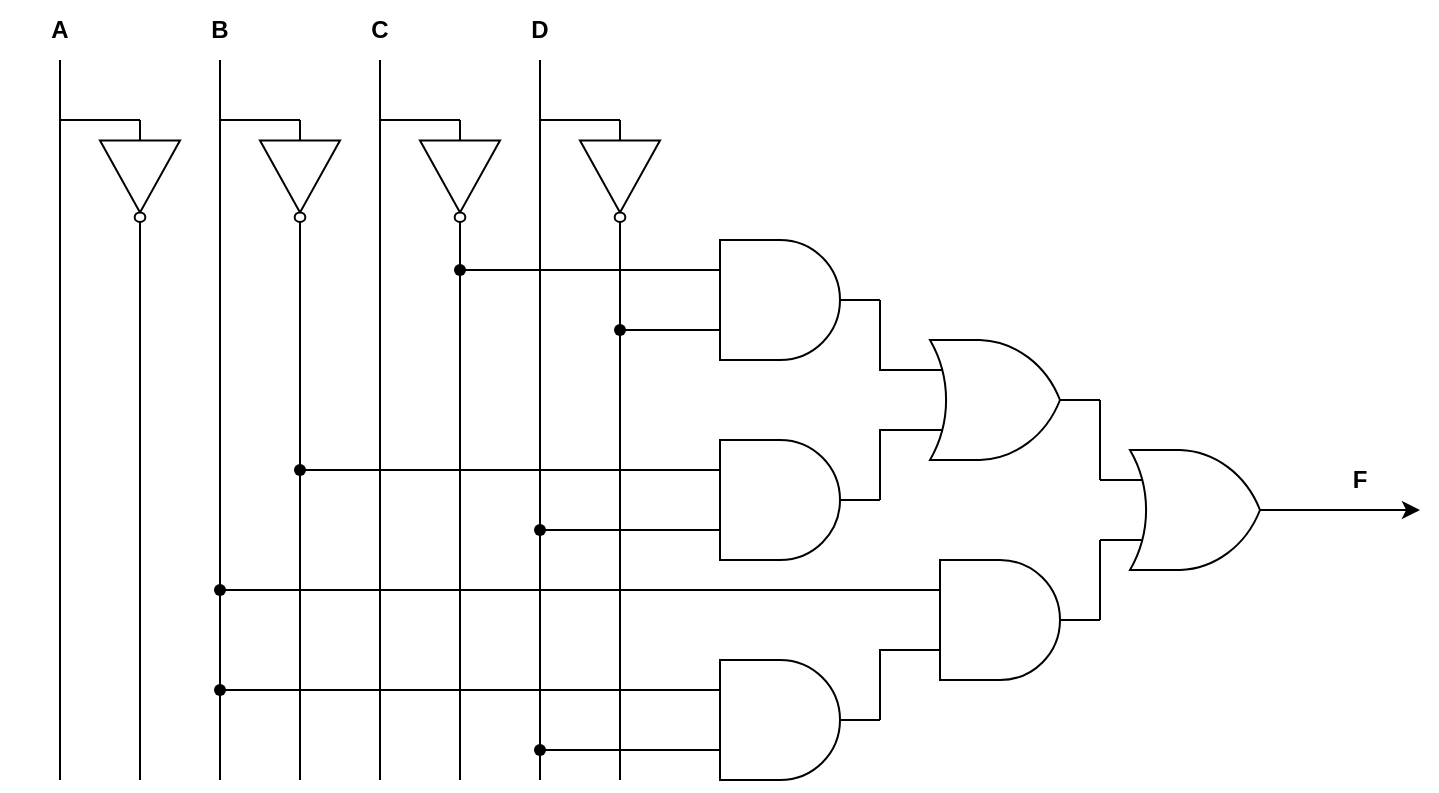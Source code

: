 <mxfile version="16.1.0" type="github">
  <diagram id="1PGXEmfijaVB3K-7eXRi" name="Page-1">
    <mxGraphModel dx="1511" dy="828" grid="1" gridSize="10" guides="1" tooltips="1" connect="1" arrows="1" fold="1" page="1" pageScale="1" pageWidth="850" pageHeight="1100" math="0" shadow="0">
      <root>
        <mxCell id="0" />
        <mxCell id="1" parent="0" />
        <mxCell id="_xhyQdmM634iBWbZEKyb-2" value="" style="endArrow=none;html=1;rounded=0;" edge="1" parent="1">
          <mxGeometry width="50" height="50" relative="1" as="geometry">
            <mxPoint x="80" y="400" as="sourcePoint" />
            <mxPoint x="80" y="40" as="targetPoint" />
          </mxGeometry>
        </mxCell>
        <mxCell id="_xhyQdmM634iBWbZEKyb-3" value="" style="endArrow=none;html=1;rounded=0;entryX=1;entryY=0.5;entryDx=0;entryDy=0;entryPerimeter=0;" edge="1" parent="1" target="_xhyQdmM634iBWbZEKyb-18">
          <mxGeometry width="50" height="50" relative="1" as="geometry">
            <mxPoint x="120" y="400" as="sourcePoint" />
            <mxPoint x="119.78" y="150" as="targetPoint" />
          </mxGeometry>
        </mxCell>
        <mxCell id="_xhyQdmM634iBWbZEKyb-4" value="" style="endArrow=none;html=1;rounded=0;startArrow=none;" edge="1" parent="1" source="_xhyQdmM634iBWbZEKyb-60">
          <mxGeometry width="50" height="50" relative="1" as="geometry">
            <mxPoint x="160" y="400" as="sourcePoint" />
            <mxPoint x="160" y="40" as="targetPoint" />
          </mxGeometry>
        </mxCell>
        <mxCell id="_xhyQdmM634iBWbZEKyb-5" value="" style="endArrow=none;html=1;rounded=0;" edge="1" parent="1">
          <mxGeometry width="50" height="50" relative="1" as="geometry">
            <mxPoint x="240" y="400" as="sourcePoint" />
            <mxPoint x="240" y="40" as="targetPoint" />
          </mxGeometry>
        </mxCell>
        <mxCell id="_xhyQdmM634iBWbZEKyb-8" value="" style="endArrow=none;html=1;rounded=0;startArrow=none;" edge="1" parent="1">
          <mxGeometry width="50" height="50" relative="1" as="geometry">
            <mxPoint x="320" y="175.0" as="sourcePoint" />
            <mxPoint x="320" y="40" as="targetPoint" />
          </mxGeometry>
        </mxCell>
        <mxCell id="_xhyQdmM634iBWbZEKyb-9" value="&lt;b&gt;A&lt;/b&gt;" style="text;html=1;strokeColor=none;fillColor=none;align=center;verticalAlign=middle;whiteSpace=wrap;rounded=0;" vertex="1" parent="1">
          <mxGeometry x="50" y="10" width="60" height="30" as="geometry" />
        </mxCell>
        <mxCell id="_xhyQdmM634iBWbZEKyb-10" value="&lt;b&gt;B&lt;/b&gt;" style="text;html=1;strokeColor=none;fillColor=none;align=center;verticalAlign=middle;whiteSpace=wrap;rounded=0;" vertex="1" parent="1">
          <mxGeometry x="130" y="10" width="60" height="30" as="geometry" />
        </mxCell>
        <mxCell id="_xhyQdmM634iBWbZEKyb-11" value="&lt;b&gt;C&lt;/b&gt;" style="text;html=1;strokeColor=none;fillColor=none;align=center;verticalAlign=middle;whiteSpace=wrap;rounded=0;" vertex="1" parent="1">
          <mxGeometry x="210" y="10" width="60" height="30" as="geometry" />
        </mxCell>
        <mxCell id="_xhyQdmM634iBWbZEKyb-12" value="&lt;b&gt;D&lt;/b&gt;" style="text;html=1;strokeColor=none;fillColor=none;align=center;verticalAlign=middle;whiteSpace=wrap;rounded=0;" vertex="1" parent="1">
          <mxGeometry x="290" y="10" width="60" height="30" as="geometry" />
        </mxCell>
        <mxCell id="_xhyQdmM634iBWbZEKyb-18" value="" style="verticalLabelPosition=bottom;shadow=0;dashed=0;align=center;html=1;verticalAlign=top;shape=mxgraph.electrical.logic_gates.inverter_2;rotation=90;" vertex="1" parent="1">
          <mxGeometry x="90" y="80" width="60" height="40" as="geometry" />
        </mxCell>
        <mxCell id="_xhyQdmM634iBWbZEKyb-19" value="" style="endArrow=none;html=1;rounded=0;entryX=0;entryY=0.5;entryDx=0;entryDy=0;entryPerimeter=0;" edge="1" parent="1" target="_xhyQdmM634iBWbZEKyb-18">
          <mxGeometry width="50" height="50" relative="1" as="geometry">
            <mxPoint x="80" y="70" as="sourcePoint" />
            <mxPoint x="140" y="24.78" as="targetPoint" />
          </mxGeometry>
        </mxCell>
        <mxCell id="_xhyQdmM634iBWbZEKyb-22" value="" style="endArrow=none;html=1;rounded=0;entryX=1;entryY=0.5;entryDx=0;entryDy=0;entryPerimeter=0;startArrow=none;" edge="1" parent="1" target="_xhyQdmM634iBWbZEKyb-23" source="_xhyQdmM634iBWbZEKyb-55">
          <mxGeometry width="50" height="50" relative="1" as="geometry">
            <mxPoint x="200" y="400" as="sourcePoint" />
            <mxPoint x="209.78" y="150" as="targetPoint" />
          </mxGeometry>
        </mxCell>
        <mxCell id="_xhyQdmM634iBWbZEKyb-23" value="" style="verticalLabelPosition=bottom;shadow=0;dashed=0;align=center;html=1;verticalAlign=top;shape=mxgraph.electrical.logic_gates.inverter_2;rotation=90;" vertex="1" parent="1">
          <mxGeometry x="170" y="80" width="60" height="40" as="geometry" />
        </mxCell>
        <mxCell id="_xhyQdmM634iBWbZEKyb-24" value="" style="endArrow=none;html=1;rounded=0;entryX=0;entryY=0.5;entryDx=0;entryDy=0;entryPerimeter=0;" edge="1" parent="1" target="_xhyQdmM634iBWbZEKyb-23">
          <mxGeometry width="50" height="50" relative="1" as="geometry">
            <mxPoint x="160" y="70" as="sourcePoint" />
            <mxPoint x="230" y="24.78" as="targetPoint" />
          </mxGeometry>
        </mxCell>
        <mxCell id="_xhyQdmM634iBWbZEKyb-25" value="" style="endArrow=none;html=1;rounded=0;entryX=1;entryY=0.5;entryDx=0;entryDy=0;entryPerimeter=0;startArrow=none;" edge="1" parent="1" target="_xhyQdmM634iBWbZEKyb-26" source="_xhyQdmM634iBWbZEKyb-16">
          <mxGeometry width="50" height="50" relative="1" as="geometry">
            <mxPoint x="280" y="400" as="sourcePoint" />
            <mxPoint x="279.78" y="150" as="targetPoint" />
          </mxGeometry>
        </mxCell>
        <mxCell id="_xhyQdmM634iBWbZEKyb-26" value="" style="verticalLabelPosition=bottom;shadow=0;dashed=0;align=center;html=1;verticalAlign=top;shape=mxgraph.electrical.logic_gates.inverter_2;rotation=90;" vertex="1" parent="1">
          <mxGeometry x="250" y="80" width="60" height="40" as="geometry" />
        </mxCell>
        <mxCell id="_xhyQdmM634iBWbZEKyb-27" value="" style="endArrow=none;html=1;rounded=0;entryX=0;entryY=0.5;entryDx=0;entryDy=0;entryPerimeter=0;" edge="1" parent="1" target="_xhyQdmM634iBWbZEKyb-26">
          <mxGeometry width="50" height="50" relative="1" as="geometry">
            <mxPoint x="240" y="70" as="sourcePoint" />
            <mxPoint x="300" y="24.78" as="targetPoint" />
          </mxGeometry>
        </mxCell>
        <mxCell id="_xhyQdmM634iBWbZEKyb-28" value="" style="endArrow=none;html=1;rounded=0;entryX=1;entryY=0.5;entryDx=0;entryDy=0;entryPerimeter=0;startArrow=none;" edge="1" parent="1" target="_xhyQdmM634iBWbZEKyb-29" source="_xhyQdmM634iBWbZEKyb-53">
          <mxGeometry width="50" height="50" relative="1" as="geometry">
            <mxPoint x="360" y="400" as="sourcePoint" />
            <mxPoint x="379.78" y="140" as="targetPoint" />
          </mxGeometry>
        </mxCell>
        <mxCell id="_xhyQdmM634iBWbZEKyb-29" value="" style="verticalLabelPosition=bottom;shadow=0;dashed=0;align=center;html=1;verticalAlign=top;shape=mxgraph.electrical.logic_gates.inverter_2;rotation=90;" vertex="1" parent="1">
          <mxGeometry x="330" y="80" width="60" height="40" as="geometry" />
        </mxCell>
        <mxCell id="_xhyQdmM634iBWbZEKyb-30" value="" style="endArrow=none;html=1;rounded=0;entryX=0;entryY=0.5;entryDx=0;entryDy=0;entryPerimeter=0;" edge="1" parent="1" target="_xhyQdmM634iBWbZEKyb-29">
          <mxGeometry width="50" height="50" relative="1" as="geometry">
            <mxPoint x="320" y="70" as="sourcePoint" />
            <mxPoint x="400" y="14.78" as="targetPoint" />
          </mxGeometry>
        </mxCell>
        <mxCell id="_xhyQdmM634iBWbZEKyb-31" value="" style="endArrow=none;html=1;rounded=0;startArrow=none;exitX=0.984;exitY=0.62;exitDx=0;exitDy=0;exitPerimeter=0;entryX=0;entryY=0.25;entryDx=0;entryDy=0;entryPerimeter=0;" edge="1" parent="1" source="_xhyQdmM634iBWbZEKyb-16" target="_xhyQdmM634iBWbZEKyb-32">
          <mxGeometry width="50" height="50" relative="1" as="geometry">
            <mxPoint x="440" y="320" as="sourcePoint" />
            <mxPoint x="550" y="320" as="targetPoint" />
          </mxGeometry>
        </mxCell>
        <mxCell id="_xhyQdmM634iBWbZEKyb-32" value="" style="verticalLabelPosition=bottom;shadow=0;dashed=0;align=center;html=1;verticalAlign=top;shape=mxgraph.electrical.logic_gates.logic_gate;operation=and;" vertex="1" parent="1">
          <mxGeometry x="390" y="130" width="100" height="60" as="geometry" />
        </mxCell>
        <mxCell id="_xhyQdmM634iBWbZEKyb-33" value="" style="verticalLabelPosition=bottom;shadow=0;dashed=0;align=center;html=1;verticalAlign=top;shape=mxgraph.electrical.logic_gates.logic_gate;operation=and;" vertex="1" parent="1">
          <mxGeometry x="390" y="230" width="100" height="60" as="geometry" />
        </mxCell>
        <mxCell id="_xhyQdmM634iBWbZEKyb-34" value="" style="verticalLabelPosition=bottom;shadow=0;dashed=0;align=center;html=1;verticalAlign=top;shape=mxgraph.electrical.logic_gates.logic_gate;operation=and;" vertex="1" parent="1">
          <mxGeometry x="390" y="340" width="100" height="60" as="geometry" />
        </mxCell>
        <mxCell id="_xhyQdmM634iBWbZEKyb-36" value="" style="endArrow=none;html=1;rounded=0;exitX=0.008;exitY=0.778;exitDx=0;exitDy=0;exitPerimeter=0;" edge="1" parent="1" source="_xhyQdmM634iBWbZEKyb-16" target="_xhyQdmM634iBWbZEKyb-16">
          <mxGeometry width="50" height="50" relative="1" as="geometry">
            <mxPoint x="440" y="320" as="sourcePoint" />
            <mxPoint x="550" y="320" as="targetPoint" />
          </mxGeometry>
        </mxCell>
        <mxCell id="_xhyQdmM634iBWbZEKyb-16" value="" style="shape=waypoint;sketch=0;fillStyle=solid;size=6;pointerEvents=1;points=[];fillColor=none;resizable=0;rotatable=0;perimeter=centerPerimeter;snapToPoint=1;" vertex="1" parent="1">
          <mxGeometry x="260" y="125" width="40" height="40" as="geometry" />
        </mxCell>
        <mxCell id="_xhyQdmM634iBWbZEKyb-37" value="" style="endArrow=none;html=1;rounded=0;entryDx=0;entryDy=0;entryPerimeter=0;" edge="1" parent="1" target="_xhyQdmM634iBWbZEKyb-16">
          <mxGeometry width="50" height="50" relative="1" as="geometry">
            <mxPoint x="280" y="400" as="sourcePoint" />
            <mxPoint x="280" y="130" as="targetPoint" />
          </mxGeometry>
        </mxCell>
        <mxCell id="_xhyQdmM634iBWbZEKyb-39" value="" style="endArrow=none;html=1;rounded=0;startArrow=none;entryX=0;entryY=0.75;entryDx=0;entryDy=0;entryPerimeter=0;exitX=0.317;exitY=0.021;exitDx=0;exitDy=0;exitPerimeter=0;" edge="1" parent="1" source="_xhyQdmM634iBWbZEKyb-53" target="_xhyQdmM634iBWbZEKyb-32">
          <mxGeometry width="50" height="50" relative="1" as="geometry">
            <mxPoint x="340" y="180" as="sourcePoint" />
            <mxPoint x="410" y="155" as="targetPoint" />
          </mxGeometry>
        </mxCell>
        <mxCell id="_xhyQdmM634iBWbZEKyb-40" value="" style="endArrow=none;html=1;rounded=0;startArrow=none;" edge="1" parent="1" source="_xhyQdmM634iBWbZEKyb-46">
          <mxGeometry width="50" height="50" relative="1" as="geometry">
            <mxPoint x="320" y="400" as="sourcePoint" />
            <mxPoint x="320" y="175.0" as="targetPoint" />
          </mxGeometry>
        </mxCell>
        <mxCell id="_xhyQdmM634iBWbZEKyb-41" value="" style="endArrow=none;html=1;rounded=0;startArrow=none;entryX=0;entryY=0.25;entryDx=0;entryDy=0;entryPerimeter=0;exitX=1.045;exitY=0.655;exitDx=0;exitDy=0;exitPerimeter=0;" edge="1" parent="1" source="_xhyQdmM634iBWbZEKyb-55" target="_xhyQdmM634iBWbZEKyb-33">
          <mxGeometry width="50" height="50" relative="1" as="geometry">
            <mxPoint x="220" y="220" as="sourcePoint" />
            <mxPoint x="430" y="205" as="targetPoint" />
          </mxGeometry>
        </mxCell>
        <mxCell id="_xhyQdmM634iBWbZEKyb-45" value="" style="endArrow=none;html=1;rounded=0;startArrow=none;entryX=0;entryY=0.75;entryDx=0;entryDy=0;entryPerimeter=0;exitX=0.662;exitY=1.072;exitDx=0;exitDy=0;exitPerimeter=0;" edge="1" parent="1" source="_xhyQdmM634iBWbZEKyb-46" target="_xhyQdmM634iBWbZEKyb-33">
          <mxGeometry width="50" height="50" relative="1" as="geometry">
            <mxPoint x="370" y="225" as="sourcePoint" />
            <mxPoint x="450" y="225" as="targetPoint" />
          </mxGeometry>
        </mxCell>
        <mxCell id="_xhyQdmM634iBWbZEKyb-47" value="" style="endArrow=none;html=1;rounded=0;startArrow=none;entryX=0;entryY=0.75;entryDx=0;entryDy=0;entryPerimeter=0;exitX=0.662;exitY=1.072;exitDx=0;exitDy=0;exitPerimeter=0;" edge="1" parent="1" source="_xhyQdmM634iBWbZEKyb-48" target="_xhyQdmM634iBWbZEKyb-34">
          <mxGeometry width="50" height="50" relative="1" as="geometry">
            <mxPoint x="380" y="235" as="sourcePoint" />
            <mxPoint x="460" y="235" as="targetPoint" />
          </mxGeometry>
        </mxCell>
        <mxCell id="_xhyQdmM634iBWbZEKyb-49" value="" style="endArrow=none;html=1;rounded=0;startArrow=none;entryX=0;entryY=0.25;entryDx=0;entryDy=0;entryPerimeter=0;exitX=1.044;exitY=0.807;exitDx=0;exitDy=0;exitPerimeter=0;" edge="1" parent="1" source="_xhyQdmM634iBWbZEKyb-57" target="_xhyQdmM634iBWbZEKyb-34">
          <mxGeometry width="50" height="50" relative="1" as="geometry">
            <mxPoint x="170" y="355" as="sourcePoint" />
            <mxPoint x="470" y="245" as="targetPoint" />
          </mxGeometry>
        </mxCell>
        <mxCell id="_xhyQdmM634iBWbZEKyb-48" value="" style="shape=waypoint;sketch=0;fillStyle=solid;size=6;pointerEvents=1;points=[];fillColor=none;resizable=0;rotatable=0;perimeter=centerPerimeter;snapToPoint=1;" vertex="1" parent="1">
          <mxGeometry x="300" y="365" width="40" height="40" as="geometry" />
        </mxCell>
        <mxCell id="_xhyQdmM634iBWbZEKyb-51" value="" style="endArrow=none;html=1;rounded=0;" edge="1" parent="1" target="_xhyQdmM634iBWbZEKyb-48">
          <mxGeometry width="50" height="50" relative="1" as="geometry">
            <mxPoint x="320" y="400" as="sourcePoint" />
            <mxPoint x="320" y="175" as="targetPoint" />
          </mxGeometry>
        </mxCell>
        <mxCell id="_xhyQdmM634iBWbZEKyb-46" value="" style="shape=waypoint;sketch=0;fillStyle=solid;size=6;pointerEvents=1;points=[];fillColor=none;resizable=0;rotatable=0;perimeter=centerPerimeter;snapToPoint=1;" vertex="1" parent="1">
          <mxGeometry x="300" y="255" width="40" height="40" as="geometry" />
        </mxCell>
        <mxCell id="_xhyQdmM634iBWbZEKyb-52" value="" style="endArrow=none;html=1;rounded=0;startArrow=none;" edge="1" parent="1" source="_xhyQdmM634iBWbZEKyb-48" target="_xhyQdmM634iBWbZEKyb-46">
          <mxGeometry width="50" height="50" relative="1" as="geometry">
            <mxPoint x="320" y="385" as="sourcePoint" />
            <mxPoint x="320" y="175" as="targetPoint" />
          </mxGeometry>
        </mxCell>
        <mxCell id="_xhyQdmM634iBWbZEKyb-53" value="" style="shape=waypoint;sketch=0;fillStyle=solid;size=6;pointerEvents=1;points=[];fillColor=none;resizable=0;rotatable=0;perimeter=centerPerimeter;snapToPoint=1;" vertex="1" parent="1">
          <mxGeometry x="340" y="155" width="40" height="40" as="geometry" />
        </mxCell>
        <mxCell id="_xhyQdmM634iBWbZEKyb-54" value="" style="endArrow=none;html=1;rounded=0;entryDx=0;entryDy=0;entryPerimeter=0;" edge="1" parent="1" target="_xhyQdmM634iBWbZEKyb-53">
          <mxGeometry width="50" height="50" relative="1" as="geometry">
            <mxPoint x="360" y="400" as="sourcePoint" />
            <mxPoint x="360" y="130" as="targetPoint" />
          </mxGeometry>
        </mxCell>
        <mxCell id="_xhyQdmM634iBWbZEKyb-55" value="" style="shape=waypoint;sketch=0;fillStyle=solid;size=6;pointerEvents=1;points=[];fillColor=none;resizable=0;rotatable=0;perimeter=centerPerimeter;snapToPoint=1;" vertex="1" parent="1">
          <mxGeometry x="180" y="225" width="40" height="40" as="geometry" />
        </mxCell>
        <mxCell id="_xhyQdmM634iBWbZEKyb-56" value="" style="endArrow=none;html=1;rounded=0;entryDx=0;entryDy=0;entryPerimeter=0;" edge="1" parent="1" target="_xhyQdmM634iBWbZEKyb-55">
          <mxGeometry width="50" height="50" relative="1" as="geometry">
            <mxPoint x="200" y="400" as="sourcePoint" />
            <mxPoint x="200" y="130" as="targetPoint" />
          </mxGeometry>
        </mxCell>
        <mxCell id="_xhyQdmM634iBWbZEKyb-57" value="" style="shape=waypoint;sketch=0;fillStyle=solid;size=6;pointerEvents=1;points=[];fillColor=none;resizable=0;rotatable=0;perimeter=centerPerimeter;snapToPoint=1;" vertex="1" parent="1">
          <mxGeometry x="140" y="335" width="40" height="40" as="geometry" />
        </mxCell>
        <mxCell id="_xhyQdmM634iBWbZEKyb-58" value="" style="endArrow=none;html=1;rounded=0;" edge="1" parent="1" target="_xhyQdmM634iBWbZEKyb-57">
          <mxGeometry width="50" height="50" relative="1" as="geometry">
            <mxPoint x="160" y="400" as="sourcePoint" />
            <mxPoint x="160" y="40" as="targetPoint" />
          </mxGeometry>
        </mxCell>
        <mxCell id="_xhyQdmM634iBWbZEKyb-59" value="" style="endArrow=none;html=1;rounded=0;startArrow=none;entryX=0;entryY=0.25;entryDx=0;entryDy=0;entryPerimeter=0;exitX=1.02;exitY=0.492;exitDx=0;exitDy=0;exitPerimeter=0;" edge="1" parent="1" source="_xhyQdmM634iBWbZEKyb-60" target="_xhyQdmM634iBWbZEKyb-61">
          <mxGeometry width="50" height="50" relative="1" as="geometry">
            <mxPoint x="170" y="365" as="sourcePoint" />
            <mxPoint x="410.0" y="365" as="targetPoint" />
          </mxGeometry>
        </mxCell>
        <mxCell id="_xhyQdmM634iBWbZEKyb-61" value="" style="verticalLabelPosition=bottom;shadow=0;dashed=0;align=center;html=1;verticalAlign=top;shape=mxgraph.electrical.logic_gates.logic_gate;operation=and;" vertex="1" parent="1">
          <mxGeometry x="500" y="290" width="100" height="60" as="geometry" />
        </mxCell>
        <mxCell id="_xhyQdmM634iBWbZEKyb-60" value="" style="shape=waypoint;sketch=0;fillStyle=solid;size=6;pointerEvents=1;points=[];fillColor=none;resizable=0;rotatable=0;perimeter=centerPerimeter;snapToPoint=1;" vertex="1" parent="1">
          <mxGeometry x="140" y="285" width="40" height="40" as="geometry" />
        </mxCell>
        <mxCell id="_xhyQdmM634iBWbZEKyb-62" value="" style="endArrow=none;html=1;rounded=0;startArrow=none;" edge="1" parent="1" source="_xhyQdmM634iBWbZEKyb-57" target="_xhyQdmM634iBWbZEKyb-60">
          <mxGeometry width="50" height="50" relative="1" as="geometry">
            <mxPoint x="160" y="355" as="sourcePoint" />
            <mxPoint x="160" y="40" as="targetPoint" />
          </mxGeometry>
        </mxCell>
        <mxCell id="_xhyQdmM634iBWbZEKyb-63" value="" style="endArrow=none;html=1;rounded=0;startArrow=none;entryX=0;entryY=0.75;entryDx=0;entryDy=0;entryPerimeter=0;exitX=0.662;exitY=1.072;exitDx=0;exitDy=0;exitPerimeter=0;" edge="1" parent="1">
          <mxGeometry width="50" height="50" relative="1" as="geometry">
            <mxPoint x="320" y="385" as="sourcePoint" />
            <mxPoint x="400.0" y="385" as="targetPoint" />
          </mxGeometry>
        </mxCell>
        <mxCell id="_xhyQdmM634iBWbZEKyb-64" value="" style="endArrow=none;html=1;rounded=0;startArrow=none;entryX=0;entryY=0.75;entryDx=0;entryDy=0;entryPerimeter=0;exitX=1;exitY=0.5;exitDx=0;exitDy=0;exitPerimeter=0;" edge="1" parent="1" source="_xhyQdmM634iBWbZEKyb-34" target="_xhyQdmM634iBWbZEKyb-61">
          <mxGeometry width="50" height="50" relative="1" as="geometry">
            <mxPoint x="440" y="480" as="sourcePoint" />
            <mxPoint x="410.0" y="395" as="targetPoint" />
            <Array as="points">
              <mxPoint x="490" y="335" />
              <mxPoint x="500" y="335" />
            </Array>
          </mxGeometry>
        </mxCell>
        <mxCell id="_xhyQdmM634iBWbZEKyb-65" value="" style="verticalLabelPosition=bottom;shadow=0;dashed=0;align=center;html=1;verticalAlign=top;shape=mxgraph.electrical.logic_gates.logic_gate;operation=or;" vertex="1" parent="1">
          <mxGeometry x="500" y="180" width="100" height="60" as="geometry" />
        </mxCell>
        <mxCell id="_xhyQdmM634iBWbZEKyb-66" value="" style="endArrow=none;html=1;rounded=0;startArrow=none;entryX=0;entryY=0.75;entryDx=0;entryDy=0;entryPerimeter=0;exitX=1;exitY=0.5;exitDx=0;exitDy=0;exitPerimeter=0;" edge="1" parent="1" source="_xhyQdmM634iBWbZEKyb-33" target="_xhyQdmM634iBWbZEKyb-65">
          <mxGeometry width="50" height="50" relative="1" as="geometry">
            <mxPoint x="500" y="255" as="sourcePoint" />
            <mxPoint x="520" y="220" as="targetPoint" />
            <Array as="points">
              <mxPoint x="490" y="225" />
            </Array>
          </mxGeometry>
        </mxCell>
        <mxCell id="_xhyQdmM634iBWbZEKyb-67" value="" style="endArrow=none;html=1;rounded=0;startArrow=none;entryX=0;entryY=0.25;entryDx=0;entryDy=0;entryPerimeter=0;exitX=1;exitY=0.5;exitDx=0;exitDy=0;exitPerimeter=0;" edge="1" parent="1" source="_xhyQdmM634iBWbZEKyb-32" target="_xhyQdmM634iBWbZEKyb-65">
          <mxGeometry width="50" height="50" relative="1" as="geometry">
            <mxPoint x="510" y="270" as="sourcePoint" />
            <mxPoint x="530" y="225" as="targetPoint" />
            <Array as="points">
              <mxPoint x="490" y="195" />
            </Array>
          </mxGeometry>
        </mxCell>
        <mxCell id="_xhyQdmM634iBWbZEKyb-71" style="edgeStyle=orthogonalEdgeStyle;rounded=0;orthogonalLoop=1;jettySize=auto;html=1;exitX=1;exitY=0.5;exitDx=0;exitDy=0;exitPerimeter=0;" edge="1" parent="1" source="_xhyQdmM634iBWbZEKyb-68">
          <mxGeometry relative="1" as="geometry">
            <mxPoint x="760" y="265" as="targetPoint" />
          </mxGeometry>
        </mxCell>
        <mxCell id="_xhyQdmM634iBWbZEKyb-68" value="" style="verticalLabelPosition=bottom;shadow=0;dashed=0;align=center;html=1;verticalAlign=top;shape=mxgraph.electrical.logic_gates.logic_gate;operation=or;" vertex="1" parent="1">
          <mxGeometry x="600" y="235" width="100" height="60" as="geometry" />
        </mxCell>
        <mxCell id="_xhyQdmM634iBWbZEKyb-69" value="" style="endArrow=none;html=1;rounded=0;startArrow=none;entryX=1;entryY=0.5;entryDx=0;entryDy=0;entryPerimeter=0;exitX=0;exitY=0.25;exitDx=0;exitDy=0;exitPerimeter=0;" edge="1" parent="1" source="_xhyQdmM634iBWbZEKyb-68" target="_xhyQdmM634iBWbZEKyb-65">
          <mxGeometry width="50" height="50" relative="1" as="geometry">
            <mxPoint x="510" y="270" as="sourcePoint" />
            <mxPoint x="530" y="225" as="targetPoint" />
            <Array as="points" />
          </mxGeometry>
        </mxCell>
        <mxCell id="_xhyQdmM634iBWbZEKyb-70" value="" style="endArrow=none;html=1;rounded=0;startArrow=none;entryX=1;entryY=0.5;entryDx=0;entryDy=0;entryPerimeter=0;exitX=0;exitY=0.75;exitDx=0;exitDy=0;exitPerimeter=0;" edge="1" parent="1" source="_xhyQdmM634iBWbZEKyb-68" target="_xhyQdmM634iBWbZEKyb-61">
          <mxGeometry width="50" height="50" relative="1" as="geometry">
            <mxPoint x="650" y="255" as="sourcePoint" />
            <mxPoint x="630" y="210.0" as="targetPoint" />
            <Array as="points" />
          </mxGeometry>
        </mxCell>
        <mxCell id="_xhyQdmM634iBWbZEKyb-72" value="&lt;b&gt;F&lt;/b&gt;" style="text;html=1;strokeColor=none;fillColor=none;align=center;verticalAlign=middle;whiteSpace=wrap;rounded=0;" vertex="1" parent="1">
          <mxGeometry x="700" y="235" width="60" height="30" as="geometry" />
        </mxCell>
      </root>
    </mxGraphModel>
  </diagram>
</mxfile>
